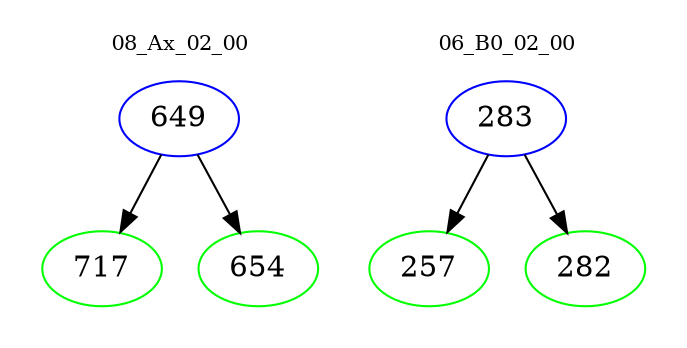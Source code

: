digraph{
subgraph cluster_0 {
color = white
label = "08_Ax_02_00";
fontsize=10;
T0_649 [label="649", color="blue"]
T0_649 -> T0_717 [color="black"]
T0_717 [label="717", color="green"]
T0_649 -> T0_654 [color="black"]
T0_654 [label="654", color="green"]
}
subgraph cluster_1 {
color = white
label = "06_B0_02_00";
fontsize=10;
T1_283 [label="283", color="blue"]
T1_283 -> T1_257 [color="black"]
T1_257 [label="257", color="green"]
T1_283 -> T1_282 [color="black"]
T1_282 [label="282", color="green"]
}
}
